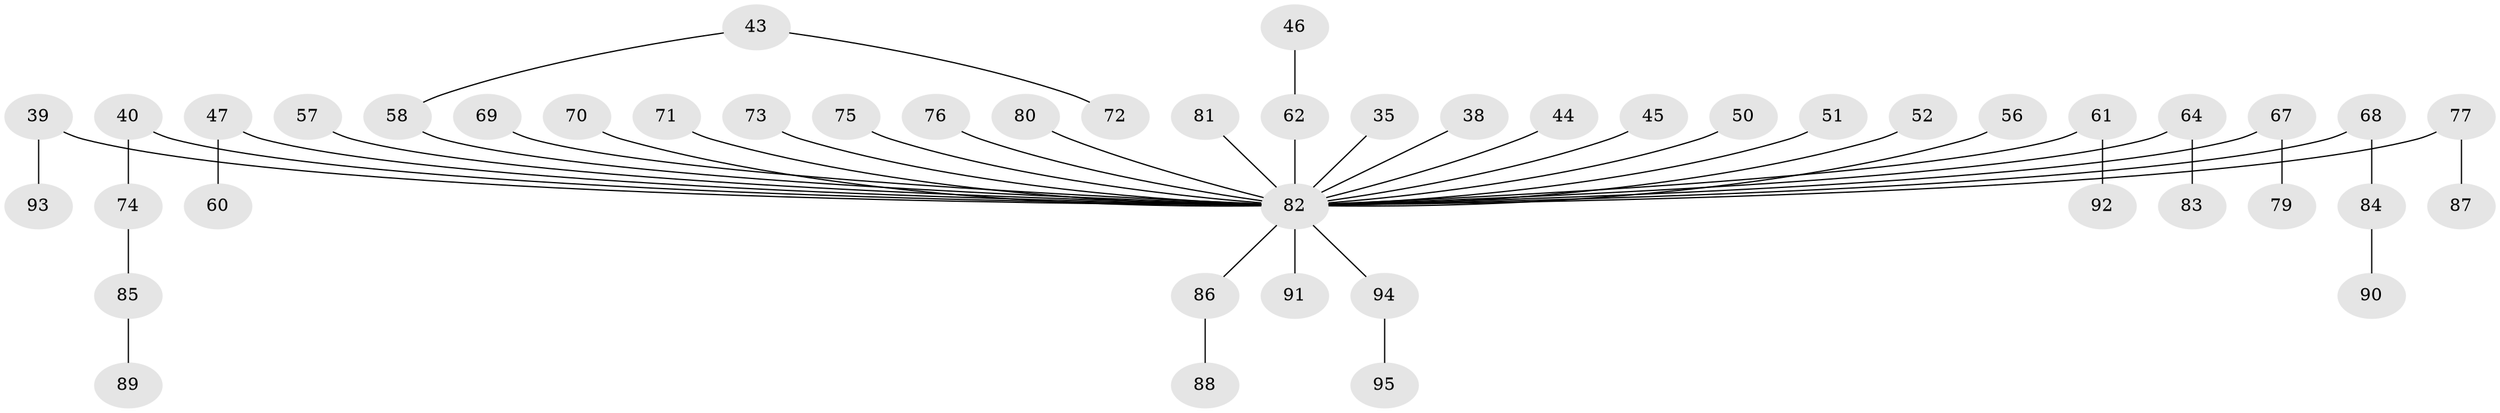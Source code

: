 // original degree distribution, {7: 0.010526315789473684, 6: 0.021052631578947368, 3: 0.10526315789473684, 4: 0.042105263157894736, 5: 0.042105263157894736, 1: 0.47368421052631576, 2: 0.30526315789473685}
// Generated by graph-tools (version 1.1) at 2025/53/03/09/25 04:53:06]
// undirected, 47 vertices, 46 edges
graph export_dot {
graph [start="1"]
  node [color=gray90,style=filled];
  35;
  38;
  39;
  40;
  43;
  44;
  45;
  46;
  47;
  50;
  51;
  52;
  56;
  57;
  58 [super="+26+29+31"];
  60;
  61;
  62 [super="+5"];
  64 [super="+55"];
  67 [super="+41"];
  68 [super="+49"];
  69;
  70;
  71;
  72;
  73;
  74;
  75;
  76;
  77 [super="+30"];
  79;
  80;
  81;
  82 [super="+1+2+4+32+15+63+19+28+24+27+78+66+34"];
  83;
  84 [super="+53+65"];
  85;
  86;
  87;
  88;
  89;
  90;
  91;
  92;
  93;
  94;
  95;
  35 -- 82;
  38 -- 82;
  39 -- 93;
  39 -- 82;
  40 -- 74;
  40 -- 82;
  43 -- 72;
  43 -- 58;
  44 -- 82;
  45 -- 82;
  46 -- 62;
  47 -- 60;
  47 -- 82;
  50 -- 82;
  51 -- 82;
  52 -- 82;
  56 -- 82;
  57 -- 82;
  58 -- 82;
  61 -- 92;
  61 -- 82;
  62 -- 82;
  64 -- 82;
  64 -- 83;
  67 -- 79;
  67 -- 82;
  68 -- 84;
  68 -- 82;
  69 -- 82;
  70 -- 82;
  71 -- 82;
  73 -- 82;
  74 -- 85;
  75 -- 82;
  76 -- 82;
  77 -- 87;
  77 -- 82;
  80 -- 82;
  81 -- 82;
  82 -- 91;
  82 -- 86;
  82 -- 94;
  84 -- 90;
  85 -- 89;
  86 -- 88;
  94 -- 95;
}
